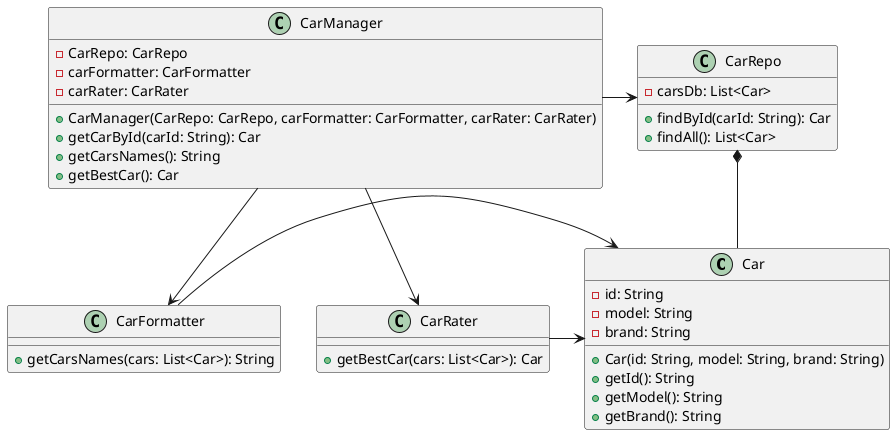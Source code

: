 @startuml exercice_refactored
class Car {
    -id: String
    -model: String
    -brand: String
    +Car(id: String, model: String, brand: String)
    +getId(): String
    +getModel(): String
    +getBrand(): String
}

class CarFormatter {
    +getCarsNames(cars: List<Car>): String
}

class CarRater {
    +getBestCar(cars: List<Car>): Car
}

class CarRepo {
    -carsDb: List<Car>
    +findById(carId: String): Car
    +findAll(): List<Car>
}

class CarManager {
    -CarRepo: CarRepo
    -carFormatter: CarFormatter
    -carRater: CarRater
    +CarManager(CarRepo: CarRepo, carFormatter: CarFormatter, carRater: CarRater)
    +getCarById(carId: String): Car
    +getCarsNames(): String
    +getBestCar(): Car
}

CarRepo *-- Car
CarManager -> CarRepo 
CarManager -> CarFormatter 
CarManager -> CarRater

CarFormatter -> Car
CarRater -> Car
@enduml

